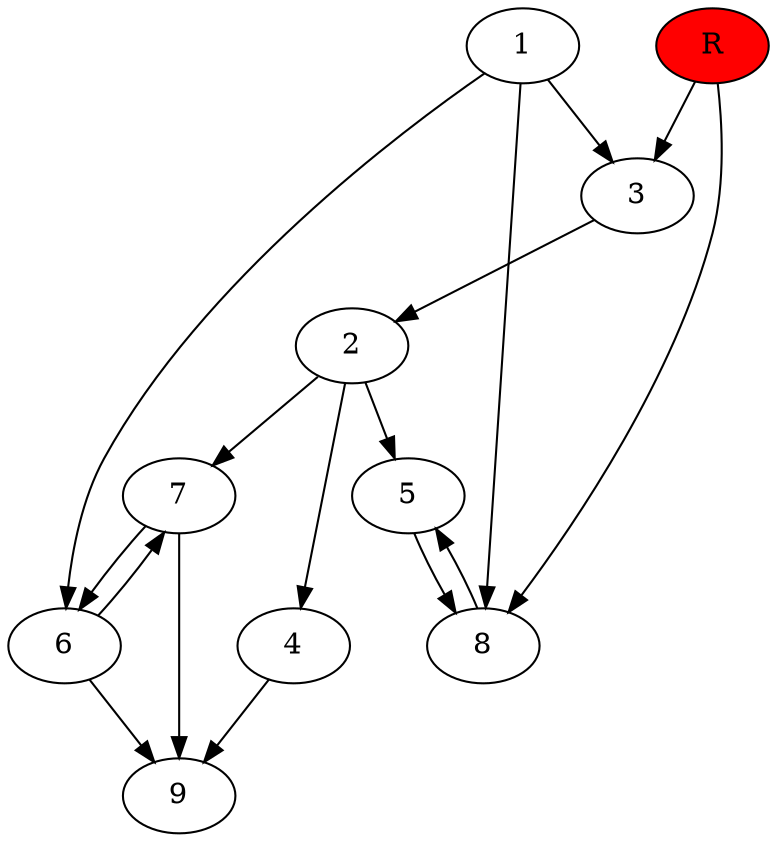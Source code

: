 digraph prb46018 {
	1
	2
	3
	4
	5
	6
	7
	8
	R [fillcolor="#ff0000" style=filled]
	1 -> 3
	1 -> 6
	1 -> 8
	2 -> 4
	2 -> 5
	2 -> 7
	3 -> 2
	4 -> 9
	5 -> 8
	6 -> 7
	6 -> 9
	7 -> 6
	7 -> 9
	8 -> 5
	R -> 3
	R -> 8
}
